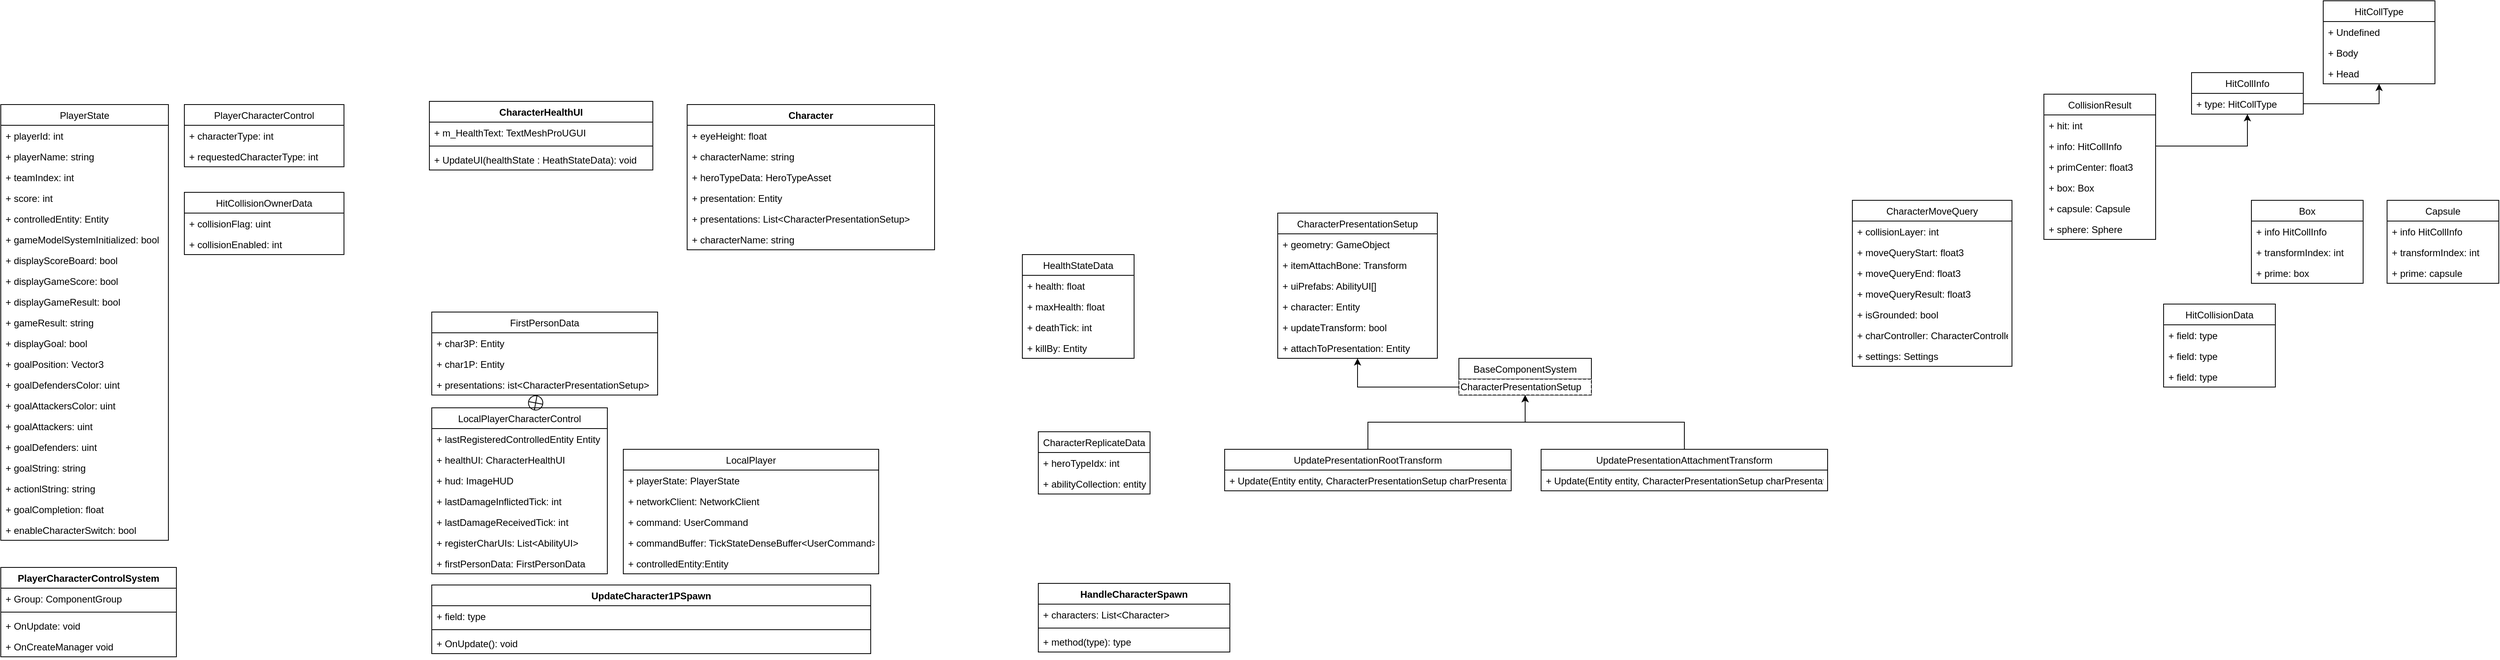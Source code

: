 <mxfile version="14.9.0" type="github">
  <diagram id="ZgwZ0shpW7y96EK6JcSE" name="Page-1">
    <mxGraphModel dx="1298" dy="1957" grid="1" gridSize="10" guides="1" tooltips="1" connect="1" arrows="1" fold="1" page="1" pageScale="1" pageWidth="827" pageHeight="1169" math="0" shadow="0">
      <root>
        <mxCell id="0" />
        <mxCell id="1" parent="0" />
        <mxCell id="YwsoUjTJJ9EDIz098vbR-1" value="PlayerCharacterControlSystem&#xa;" style="swimlane;fontStyle=1;align=center;verticalAlign=top;childLayout=stackLayout;horizontal=1;startSize=26;horizontalStack=0;resizeParent=1;resizeParentMax=0;resizeLast=0;collapsible=1;marginBottom=0;" parent="1" vertex="1">
          <mxGeometry x="10" y="520" width="220" height="112" as="geometry" />
        </mxCell>
        <mxCell id="YwsoUjTJJ9EDIz098vbR-2" value="+ Group: ComponentGroup" style="text;strokeColor=none;fillColor=none;align=left;verticalAlign=top;spacingLeft=4;spacingRight=4;overflow=hidden;rotatable=0;points=[[0,0.5],[1,0.5]];portConstraint=eastwest;" parent="YwsoUjTJJ9EDIz098vbR-1" vertex="1">
          <mxGeometry y="26" width="220" height="26" as="geometry" />
        </mxCell>
        <mxCell id="YwsoUjTJJ9EDIz098vbR-3" value="" style="line;strokeWidth=1;fillColor=none;align=left;verticalAlign=middle;spacingTop=-1;spacingLeft=3;spacingRight=3;rotatable=0;labelPosition=right;points=[];portConstraint=eastwest;" parent="YwsoUjTJJ9EDIz098vbR-1" vertex="1">
          <mxGeometry y="52" width="220" height="8" as="geometry" />
        </mxCell>
        <mxCell id="YwsoUjTJJ9EDIz098vbR-4" value="+ OnUpdate: void" style="text;strokeColor=none;fillColor=none;align=left;verticalAlign=top;spacingLeft=4;spacingRight=4;overflow=hidden;rotatable=0;points=[[0,0.5],[1,0.5]];portConstraint=eastwest;" parent="YwsoUjTJJ9EDIz098vbR-1" vertex="1">
          <mxGeometry y="60" width="220" height="26" as="geometry" />
        </mxCell>
        <mxCell id="xQAPyX6cDgKDkf4q8Rif-4" value="+ OnCreateManager void" style="text;strokeColor=none;fillColor=none;align=left;verticalAlign=top;spacingLeft=4;spacingRight=4;overflow=hidden;rotatable=0;points=[[0,0.5],[1,0.5]];portConstraint=eastwest;" parent="YwsoUjTJJ9EDIz098vbR-1" vertex="1">
          <mxGeometry y="86" width="220" height="26" as="geometry" />
        </mxCell>
        <mxCell id="YwsoUjTJJ9EDIz098vbR-5" value="PlayerCharacterControl" style="swimlane;fontStyle=0;childLayout=stackLayout;horizontal=1;startSize=26;fillColor=none;horizontalStack=0;resizeParent=1;resizeParentMax=0;resizeLast=0;collapsible=1;marginBottom=0;" parent="1" vertex="1">
          <mxGeometry x="240" y="-60" width="200" height="78" as="geometry" />
        </mxCell>
        <mxCell id="YwsoUjTJJ9EDIz098vbR-6" value="+ characterType: int" style="text;strokeColor=none;fillColor=none;align=left;verticalAlign=top;spacingLeft=4;spacingRight=4;overflow=hidden;rotatable=0;points=[[0,0.5],[1,0.5]];portConstraint=eastwest;" parent="YwsoUjTJJ9EDIz098vbR-5" vertex="1">
          <mxGeometry y="26" width="200" height="26" as="geometry" />
        </mxCell>
        <mxCell id="YwsoUjTJJ9EDIz098vbR-7" value="+ requestedCharacterType: int" style="text;strokeColor=none;fillColor=none;align=left;verticalAlign=top;spacingLeft=4;spacingRight=4;overflow=hidden;rotatable=0;points=[[0,0.5],[1,0.5]];portConstraint=eastwest;" parent="YwsoUjTJJ9EDIz098vbR-5" vertex="1">
          <mxGeometry y="52" width="200" height="26" as="geometry" />
        </mxCell>
        <mxCell id="YwsoUjTJJ9EDIz098vbR-9" value="PlayerState" style="swimlane;fontStyle=0;childLayout=stackLayout;horizontal=1;startSize=26;fillColor=none;horizontalStack=0;resizeParent=1;resizeParentMax=0;resizeLast=0;collapsible=1;marginBottom=0;" parent="1" vertex="1">
          <mxGeometry x="10" y="-60" width="210" height="546" as="geometry">
            <mxRectangle x="-10" y="190" width="90" height="26" as="alternateBounds" />
          </mxGeometry>
        </mxCell>
        <mxCell id="YwsoUjTJJ9EDIz098vbR-10" value="+ playerId: int" style="text;strokeColor=none;fillColor=none;align=left;verticalAlign=top;spacingLeft=4;spacingRight=4;overflow=hidden;rotatable=0;points=[[0,0.5],[1,0.5]];portConstraint=eastwest;" parent="YwsoUjTJJ9EDIz098vbR-9" vertex="1">
          <mxGeometry y="26" width="210" height="26" as="geometry" />
        </mxCell>
        <mxCell id="YwsoUjTJJ9EDIz098vbR-11" value="+ playerName: string" style="text;strokeColor=none;fillColor=none;align=left;verticalAlign=top;spacingLeft=4;spacingRight=4;overflow=hidden;rotatable=0;points=[[0,0.5],[1,0.5]];portConstraint=eastwest;" parent="YwsoUjTJJ9EDIz098vbR-9" vertex="1">
          <mxGeometry y="52" width="210" height="26" as="geometry" />
        </mxCell>
        <mxCell id="YwsoUjTJJ9EDIz098vbR-12" value="+ teamIndex: int" style="text;strokeColor=none;fillColor=none;align=left;verticalAlign=top;spacingLeft=4;spacingRight=4;overflow=hidden;rotatable=0;points=[[0,0.5],[1,0.5]];portConstraint=eastwest;" parent="YwsoUjTJJ9EDIz098vbR-9" vertex="1">
          <mxGeometry y="78" width="210" height="26" as="geometry" />
        </mxCell>
        <mxCell id="YwsoUjTJJ9EDIz098vbR-13" value="+ score: int" style="text;strokeColor=none;fillColor=none;align=left;verticalAlign=top;spacingLeft=4;spacingRight=4;overflow=hidden;rotatable=0;points=[[0,0.5],[1,0.5]];portConstraint=eastwest;" parent="YwsoUjTJJ9EDIz098vbR-9" vertex="1">
          <mxGeometry y="104" width="210" height="26" as="geometry" />
        </mxCell>
        <mxCell id="YwsoUjTJJ9EDIz098vbR-14" value="+ controlledEntity: Entity" style="text;strokeColor=none;fillColor=none;align=left;verticalAlign=top;spacingLeft=4;spacingRight=4;overflow=hidden;rotatable=0;points=[[0,0.5],[1,0.5]];portConstraint=eastwest;" parent="YwsoUjTJJ9EDIz098vbR-9" vertex="1">
          <mxGeometry y="130" width="210" height="26" as="geometry" />
        </mxCell>
        <mxCell id="YwsoUjTJJ9EDIz098vbR-15" value="+ gameModelSystemInitialized: bool" style="text;strokeColor=none;fillColor=none;align=left;verticalAlign=top;spacingLeft=4;spacingRight=4;overflow=hidden;rotatable=0;points=[[0,0.5],[1,0.5]];portConstraint=eastwest;" parent="YwsoUjTJJ9EDIz098vbR-9" vertex="1">
          <mxGeometry y="156" width="210" height="26" as="geometry" />
        </mxCell>
        <mxCell id="YwsoUjTJJ9EDIz098vbR-16" value="+ displayScoreBoard: bool" style="text;strokeColor=none;fillColor=none;align=left;verticalAlign=top;spacingLeft=4;spacingRight=4;overflow=hidden;rotatable=0;points=[[0,0.5],[1,0.5]];portConstraint=eastwest;" parent="YwsoUjTJJ9EDIz098vbR-9" vertex="1">
          <mxGeometry y="182" width="210" height="26" as="geometry" />
        </mxCell>
        <mxCell id="YwsoUjTJJ9EDIz098vbR-25" value="+ displayGameScore: bool" style="text;strokeColor=none;fillColor=none;align=left;verticalAlign=top;spacingLeft=4;spacingRight=4;overflow=hidden;rotatable=0;points=[[0,0.5],[1,0.5]];portConstraint=eastwest;" parent="YwsoUjTJJ9EDIz098vbR-9" vertex="1">
          <mxGeometry y="208" width="210" height="26" as="geometry" />
        </mxCell>
        <mxCell id="YwsoUjTJJ9EDIz098vbR-26" value="+ displayGameResult: bool" style="text;strokeColor=none;fillColor=none;align=left;verticalAlign=top;spacingLeft=4;spacingRight=4;overflow=hidden;rotatable=0;points=[[0,0.5],[1,0.5]];portConstraint=eastwest;" parent="YwsoUjTJJ9EDIz098vbR-9" vertex="1">
          <mxGeometry y="234" width="210" height="26" as="geometry" />
        </mxCell>
        <mxCell id="YwsoUjTJJ9EDIz098vbR-27" value="+ gameResult: string" style="text;strokeColor=none;fillColor=none;align=left;verticalAlign=top;spacingLeft=4;spacingRight=4;overflow=hidden;rotatable=0;points=[[0,0.5],[1,0.5]];portConstraint=eastwest;" parent="YwsoUjTJJ9EDIz098vbR-9" vertex="1">
          <mxGeometry y="260" width="210" height="26" as="geometry" />
        </mxCell>
        <mxCell id="YwsoUjTJJ9EDIz098vbR-28" value="+ displayGoal: bool" style="text;strokeColor=none;fillColor=none;align=left;verticalAlign=top;spacingLeft=4;spacingRight=4;overflow=hidden;rotatable=0;points=[[0,0.5],[1,0.5]];portConstraint=eastwest;" parent="YwsoUjTJJ9EDIz098vbR-9" vertex="1">
          <mxGeometry y="286" width="210" height="26" as="geometry" />
        </mxCell>
        <mxCell id="YwsoUjTJJ9EDIz098vbR-29" value="+ goalPosition: Vector3" style="text;strokeColor=none;fillColor=none;align=left;verticalAlign=top;spacingLeft=4;spacingRight=4;overflow=hidden;rotatable=0;points=[[0,0.5],[1,0.5]];portConstraint=eastwest;" parent="YwsoUjTJJ9EDIz098vbR-9" vertex="1">
          <mxGeometry y="312" width="210" height="26" as="geometry" />
        </mxCell>
        <mxCell id="YwsoUjTJJ9EDIz098vbR-30" value="+ goalDefendersColor: uint" style="text;strokeColor=none;fillColor=none;align=left;verticalAlign=top;spacingLeft=4;spacingRight=4;overflow=hidden;rotatable=0;points=[[0,0.5],[1,0.5]];portConstraint=eastwest;" parent="YwsoUjTJJ9EDIz098vbR-9" vertex="1">
          <mxGeometry y="338" width="210" height="26" as="geometry" />
        </mxCell>
        <mxCell id="YwsoUjTJJ9EDIz098vbR-31" value="+ goalAttackersColor: uint" style="text;strokeColor=none;fillColor=none;align=left;verticalAlign=top;spacingLeft=4;spacingRight=4;overflow=hidden;rotatable=0;points=[[0,0.5],[1,0.5]];portConstraint=eastwest;" parent="YwsoUjTJJ9EDIz098vbR-9" vertex="1">
          <mxGeometry y="364" width="210" height="26" as="geometry" />
        </mxCell>
        <mxCell id="YwsoUjTJJ9EDIz098vbR-32" value="+ goalAttackers: uint" style="text;strokeColor=none;fillColor=none;align=left;verticalAlign=top;spacingLeft=4;spacingRight=4;overflow=hidden;rotatable=0;points=[[0,0.5],[1,0.5]];portConstraint=eastwest;" parent="YwsoUjTJJ9EDIz098vbR-9" vertex="1">
          <mxGeometry y="390" width="210" height="26" as="geometry" />
        </mxCell>
        <mxCell id="YwsoUjTJJ9EDIz098vbR-33" value="+ goalDefenders: uint" style="text;strokeColor=none;fillColor=none;align=left;verticalAlign=top;spacingLeft=4;spacingRight=4;overflow=hidden;rotatable=0;points=[[0,0.5],[1,0.5]];portConstraint=eastwest;" parent="YwsoUjTJJ9EDIz098vbR-9" vertex="1">
          <mxGeometry y="416" width="210" height="26" as="geometry" />
        </mxCell>
        <mxCell id="YwsoUjTJJ9EDIz098vbR-34" value="+ goalString: string" style="text;strokeColor=none;fillColor=none;align=left;verticalAlign=top;spacingLeft=4;spacingRight=4;overflow=hidden;rotatable=0;points=[[0,0.5],[1,0.5]];portConstraint=eastwest;" parent="YwsoUjTJJ9EDIz098vbR-9" vertex="1">
          <mxGeometry y="442" width="210" height="26" as="geometry" />
        </mxCell>
        <mxCell id="YwsoUjTJJ9EDIz098vbR-35" value="+ actionlString: string" style="text;strokeColor=none;fillColor=none;align=left;verticalAlign=top;spacingLeft=4;spacingRight=4;overflow=hidden;rotatable=0;points=[[0,0.5],[1,0.5]];portConstraint=eastwest;" parent="YwsoUjTJJ9EDIz098vbR-9" vertex="1">
          <mxGeometry y="468" width="210" height="26" as="geometry" />
        </mxCell>
        <mxCell id="YwsoUjTJJ9EDIz098vbR-36" value="+ goalCompletion: float" style="text;strokeColor=none;fillColor=none;align=left;verticalAlign=top;spacingLeft=4;spacingRight=4;overflow=hidden;rotatable=0;points=[[0,0.5],[1,0.5]];portConstraint=eastwest;" parent="YwsoUjTJJ9EDIz098vbR-9" vertex="1">
          <mxGeometry y="494" width="210" height="26" as="geometry" />
        </mxCell>
        <mxCell id="YwsoUjTJJ9EDIz098vbR-37" value="+ enableCharacterSwitch: bool" style="text;strokeColor=none;fillColor=none;align=left;verticalAlign=top;spacingLeft=4;spacingRight=4;overflow=hidden;rotatable=0;points=[[0,0.5],[1,0.5]];portConstraint=eastwest;" parent="YwsoUjTJJ9EDIz098vbR-9" vertex="1">
          <mxGeometry y="520" width="210" height="26" as="geometry" />
        </mxCell>
        <mxCell id="xQAPyX6cDgKDkf4q8Rif-1" value="HitCollisionOwnerData" style="swimlane;fontStyle=0;childLayout=stackLayout;horizontal=1;startSize=26;fillColor=none;horizontalStack=0;resizeParent=1;resizeParentMax=0;resizeLast=0;collapsible=1;marginBottom=0;" parent="1" vertex="1">
          <mxGeometry x="240" y="50" width="200" height="78" as="geometry" />
        </mxCell>
        <mxCell id="xQAPyX6cDgKDkf4q8Rif-2" value="+ collisionFlag: uint" style="text;strokeColor=none;fillColor=none;align=left;verticalAlign=top;spacingLeft=4;spacingRight=4;overflow=hidden;rotatable=0;points=[[0,0.5],[1,0.5]];portConstraint=eastwest;" parent="xQAPyX6cDgKDkf4q8Rif-1" vertex="1">
          <mxGeometry y="26" width="200" height="26" as="geometry" />
        </mxCell>
        <mxCell id="xQAPyX6cDgKDkf4q8Rif-3" value="+ collisionEnabled: int" style="text;strokeColor=none;fillColor=none;align=left;verticalAlign=top;spacingLeft=4;spacingRight=4;overflow=hidden;rotatable=0;points=[[0,0.5],[1,0.5]];portConstraint=eastwest;" parent="xQAPyX6cDgKDkf4q8Rif-1" vertex="1">
          <mxGeometry y="52" width="200" height="26" as="geometry" />
        </mxCell>
        <mxCell id="EnSLmsnrf0qdKdnjyVf9-1" value="UpdateCharacter1PSpawn" style="swimlane;fontStyle=1;align=center;verticalAlign=top;childLayout=stackLayout;horizontal=1;startSize=26;horizontalStack=0;resizeParent=1;resizeParentMax=0;resizeLast=0;collapsible=1;marginBottom=0;" parent="1" vertex="1">
          <mxGeometry x="550" y="542" width="550" height="86" as="geometry" />
        </mxCell>
        <mxCell id="EnSLmsnrf0qdKdnjyVf9-2" value="+ field: type" style="text;strokeColor=none;fillColor=none;align=left;verticalAlign=top;spacingLeft=4;spacingRight=4;overflow=hidden;rotatable=0;points=[[0,0.5],[1,0.5]];portConstraint=eastwest;" parent="EnSLmsnrf0qdKdnjyVf9-1" vertex="1">
          <mxGeometry y="26" width="550" height="26" as="geometry" />
        </mxCell>
        <mxCell id="EnSLmsnrf0qdKdnjyVf9-3" value="" style="line;strokeWidth=1;fillColor=none;align=left;verticalAlign=middle;spacingTop=-1;spacingLeft=3;spacingRight=3;rotatable=0;labelPosition=right;points=[];portConstraint=eastwest;" parent="EnSLmsnrf0qdKdnjyVf9-1" vertex="1">
          <mxGeometry y="52" width="550" height="8" as="geometry" />
        </mxCell>
        <mxCell id="EnSLmsnrf0qdKdnjyVf9-4" value="+ OnUpdate(): void" style="text;strokeColor=none;fillColor=none;align=left;verticalAlign=top;spacingLeft=4;spacingRight=4;overflow=hidden;rotatable=0;points=[[0,0.5],[1,0.5]];portConstraint=eastwest;" parent="EnSLmsnrf0qdKdnjyVf9-1" vertex="1">
          <mxGeometry y="60" width="550" height="26" as="geometry" />
        </mxCell>
        <mxCell id="EnSLmsnrf0qdKdnjyVf9-5" value="LocalPlayerCharacterControl" style="swimlane;fontStyle=0;childLayout=stackLayout;horizontal=1;startSize=26;fillColor=none;horizontalStack=0;resizeParent=1;resizeParentMax=0;resizeLast=0;collapsible=1;marginBottom=0;" parent="1" vertex="1">
          <mxGeometry x="550" y="320" width="220" height="208" as="geometry" />
        </mxCell>
        <mxCell id="EnSLmsnrf0qdKdnjyVf9-6" value="+ lastRegisteredControlledEntity Entity" style="text;strokeColor=none;fillColor=none;align=left;verticalAlign=top;spacingLeft=4;spacingRight=4;overflow=hidden;rotatable=0;points=[[0,0.5],[1,0.5]];portConstraint=eastwest;" parent="EnSLmsnrf0qdKdnjyVf9-5" vertex="1">
          <mxGeometry y="26" width="220" height="26" as="geometry" />
        </mxCell>
        <mxCell id="EnSLmsnrf0qdKdnjyVf9-7" value="+ healthUI: CharacterHealthUI" style="text;strokeColor=none;fillColor=none;align=left;verticalAlign=top;spacingLeft=4;spacingRight=4;overflow=hidden;rotatable=0;points=[[0,0.5],[1,0.5]];portConstraint=eastwest;" parent="EnSLmsnrf0qdKdnjyVf9-5" vertex="1">
          <mxGeometry y="52" width="220" height="26" as="geometry" />
        </mxCell>
        <mxCell id="EnSLmsnrf0qdKdnjyVf9-8" value="+ hud: ImageHUD" style="text;strokeColor=none;fillColor=none;align=left;verticalAlign=top;spacingLeft=4;spacingRight=4;overflow=hidden;rotatable=0;points=[[0,0.5],[1,0.5]];portConstraint=eastwest;" parent="EnSLmsnrf0qdKdnjyVf9-5" vertex="1">
          <mxGeometry y="78" width="220" height="26" as="geometry" />
        </mxCell>
        <mxCell id="EnSLmsnrf0qdKdnjyVf9-9" value="+ lastDamageInflictedTick: int" style="text;strokeColor=none;fillColor=none;align=left;verticalAlign=top;spacingLeft=4;spacingRight=4;overflow=hidden;rotatable=0;points=[[0,0.5],[1,0.5]];portConstraint=eastwest;" parent="EnSLmsnrf0qdKdnjyVf9-5" vertex="1">
          <mxGeometry y="104" width="220" height="26" as="geometry" />
        </mxCell>
        <mxCell id="udVq7MIfCVP84r-vdqy7-1" value="+ lastDamageReceivedTick: int" style="text;strokeColor=none;fillColor=none;align=left;verticalAlign=top;spacingLeft=4;spacingRight=4;overflow=hidden;rotatable=0;points=[[0,0.5],[1,0.5]];portConstraint=eastwest;" parent="EnSLmsnrf0qdKdnjyVf9-5" vertex="1">
          <mxGeometry y="130" width="220" height="26" as="geometry" />
        </mxCell>
        <mxCell id="udVq7MIfCVP84r-vdqy7-2" value="+ registerCharUIs: List&lt;AbilityUI&gt;" style="text;strokeColor=none;fillColor=none;align=left;verticalAlign=top;spacingLeft=4;spacingRight=4;overflow=hidden;rotatable=0;points=[[0,0.5],[1,0.5]];portConstraint=eastwest;" parent="EnSLmsnrf0qdKdnjyVf9-5" vertex="1">
          <mxGeometry y="156" width="220" height="26" as="geometry" />
        </mxCell>
        <mxCell id="udVq7MIfCVP84r-vdqy7-8" value="+ firstPersonData: FirstPersonData" style="text;strokeColor=none;fillColor=none;align=left;verticalAlign=top;spacingLeft=4;spacingRight=4;overflow=hidden;rotatable=0;points=[[0,0.5],[1,0.5]];portConstraint=eastwest;" parent="EnSLmsnrf0qdKdnjyVf9-5" vertex="1">
          <mxGeometry y="182" width="220" height="26" as="geometry" />
        </mxCell>
        <mxCell id="udVq7MIfCVP84r-vdqy7-3" value="FirstPersonData" style="swimlane;fontStyle=0;childLayout=stackLayout;horizontal=1;startSize=26;fillColor=none;horizontalStack=0;resizeParent=1;resizeParentMax=0;resizeLast=0;collapsible=1;marginBottom=0;" parent="1" vertex="1">
          <mxGeometry x="550" y="200" width="283" height="104" as="geometry" />
        </mxCell>
        <mxCell id="udVq7MIfCVP84r-vdqy7-4" value="+ char3P: Entity" style="text;strokeColor=none;fillColor=none;align=left;verticalAlign=top;spacingLeft=4;spacingRight=4;overflow=hidden;rotatable=0;points=[[0,0.5],[1,0.5]];portConstraint=eastwest;" parent="udVq7MIfCVP84r-vdqy7-3" vertex="1">
          <mxGeometry y="26" width="283" height="26" as="geometry" />
        </mxCell>
        <mxCell id="udVq7MIfCVP84r-vdqy7-5" value="+ char1P: Entity" style="text;strokeColor=none;fillColor=none;align=left;verticalAlign=top;spacingLeft=4;spacingRight=4;overflow=hidden;rotatable=0;points=[[0,0.5],[1,0.5]];portConstraint=eastwest;" parent="udVq7MIfCVP84r-vdqy7-3" vertex="1">
          <mxGeometry y="52" width="283" height="26" as="geometry" />
        </mxCell>
        <mxCell id="udVq7MIfCVP84r-vdqy7-6" value="+ presentations: ist&lt;CharacterPresentationSetup&gt;" style="text;strokeColor=none;fillColor=none;align=left;verticalAlign=top;spacingLeft=4;spacingRight=4;overflow=hidden;rotatable=0;points=[[0,0.5],[1,0.5]];portConstraint=eastwest;" parent="udVq7MIfCVP84r-vdqy7-3" vertex="1">
          <mxGeometry y="78" width="283" height="26" as="geometry" />
        </mxCell>
        <mxCell id="udVq7MIfCVP84r-vdqy7-7" value="" style="endArrow=circlePlus;startArrow=none;endFill=0;startFill=0;endSize=8;html=1;labelBackgroundColor=none;" parent="1" source="EnSLmsnrf0qdKdnjyVf9-5" target="udVq7MIfCVP84r-vdqy7-3" edge="1">
          <mxGeometry width="160" relative="1" as="geometry">
            <mxPoint x="330" y="400" as="sourcePoint" />
            <mxPoint x="490" y="400" as="targetPoint" />
          </mxGeometry>
        </mxCell>
        <mxCell id="udVq7MIfCVP84r-vdqy7-9" value="CharacterHealthUI" style="swimlane;fontStyle=1;align=center;verticalAlign=top;childLayout=stackLayout;horizontal=1;startSize=26;horizontalStack=0;resizeParent=1;resizeParentMax=0;resizeLast=0;collapsible=1;marginBottom=0;" parent="1" vertex="1">
          <mxGeometry x="547" y="-64" width="280" height="86" as="geometry" />
        </mxCell>
        <mxCell id="udVq7MIfCVP84r-vdqy7-10" value="+ m_HealthText: TextMeshProUGUI" style="text;strokeColor=none;fillColor=none;align=left;verticalAlign=top;spacingLeft=4;spacingRight=4;overflow=hidden;rotatable=0;points=[[0,0.5],[1,0.5]];portConstraint=eastwest;" parent="udVq7MIfCVP84r-vdqy7-9" vertex="1">
          <mxGeometry y="26" width="280" height="26" as="geometry" />
        </mxCell>
        <mxCell id="udVq7MIfCVP84r-vdqy7-11" value="" style="line;strokeWidth=1;fillColor=none;align=left;verticalAlign=middle;spacingTop=-1;spacingLeft=3;spacingRight=3;rotatable=0;labelPosition=right;points=[];portConstraint=eastwest;" parent="udVq7MIfCVP84r-vdqy7-9" vertex="1">
          <mxGeometry y="52" width="280" height="8" as="geometry" />
        </mxCell>
        <mxCell id="udVq7MIfCVP84r-vdqy7-12" value="+ UpdateUI(healthState : HeathStateData): void" style="text;strokeColor=none;fillColor=none;align=left;verticalAlign=top;spacingLeft=4;spacingRight=4;overflow=hidden;rotatable=0;points=[[0,0.5],[1,0.5]];portConstraint=eastwest;" parent="udVq7MIfCVP84r-vdqy7-9" vertex="1">
          <mxGeometry y="60" width="280" height="26" as="geometry" />
        </mxCell>
        <mxCell id="udVq7MIfCVP84r-vdqy7-13" value="LocalPlayer" style="swimlane;fontStyle=0;childLayout=stackLayout;horizontal=1;startSize=26;fillColor=none;horizontalStack=0;resizeParent=1;resizeParentMax=0;resizeLast=0;collapsible=1;marginBottom=0;" parent="1" vertex="1">
          <mxGeometry x="790" y="372" width="320" height="156" as="geometry" />
        </mxCell>
        <mxCell id="udVq7MIfCVP84r-vdqy7-14" value="+ playerState: PlayerState" style="text;strokeColor=none;fillColor=none;align=left;verticalAlign=top;spacingLeft=4;spacingRight=4;overflow=hidden;rotatable=0;points=[[0,0.5],[1,0.5]];portConstraint=eastwest;" parent="udVq7MIfCVP84r-vdqy7-13" vertex="1">
          <mxGeometry y="26" width="320" height="26" as="geometry" />
        </mxCell>
        <mxCell id="udVq7MIfCVP84r-vdqy7-15" value="+ networkClient: NetworkClient" style="text;strokeColor=none;fillColor=none;align=left;verticalAlign=top;spacingLeft=4;spacingRight=4;overflow=hidden;rotatable=0;points=[[0,0.5],[1,0.5]];portConstraint=eastwest;" parent="udVq7MIfCVP84r-vdqy7-13" vertex="1">
          <mxGeometry y="52" width="320" height="26" as="geometry" />
        </mxCell>
        <mxCell id="udVq7MIfCVP84r-vdqy7-16" value="+ command: UserCommand" style="text;strokeColor=none;fillColor=none;align=left;verticalAlign=top;spacingLeft=4;spacingRight=4;overflow=hidden;rotatable=0;points=[[0,0.5],[1,0.5]];portConstraint=eastwest;" parent="udVq7MIfCVP84r-vdqy7-13" vertex="1">
          <mxGeometry y="78" width="320" height="26" as="geometry" />
        </mxCell>
        <mxCell id="udVq7MIfCVP84r-vdqy7-17" value="+ commandBuffer: TickStateDenseBuffer&lt;UserCommand&gt;" style="text;strokeColor=none;fillColor=none;align=left;verticalAlign=top;spacingLeft=4;spacingRight=4;overflow=hidden;rotatable=0;points=[[0,0.5],[1,0.5]];portConstraint=eastwest;" parent="udVq7MIfCVP84r-vdqy7-13" vertex="1">
          <mxGeometry y="104" width="320" height="26" as="geometry" />
        </mxCell>
        <mxCell id="udVq7MIfCVP84r-vdqy7-18" value="+ controlledEntity:Entity" style="text;strokeColor=none;fillColor=none;align=left;verticalAlign=top;spacingLeft=4;spacingRight=4;overflow=hidden;rotatable=0;points=[[0,0.5],[1,0.5]];portConstraint=eastwest;" parent="udVq7MIfCVP84r-vdqy7-13" vertex="1">
          <mxGeometry y="130" width="320" height="26" as="geometry" />
        </mxCell>
        <mxCell id="udVq7MIfCVP84r-vdqy7-19" value="Character" style="swimlane;fontStyle=1;align=center;verticalAlign=top;childLayout=stackLayout;horizontal=1;startSize=26;horizontalStack=0;resizeParent=1;resizeParentMax=0;resizeLast=0;collapsible=1;marginBottom=0;" parent="1" vertex="1">
          <mxGeometry x="870" y="-60" width="310" height="182" as="geometry" />
        </mxCell>
        <mxCell id="udVq7MIfCVP84r-vdqy7-20" value="+ eyeHeight: float" style="text;strokeColor=none;fillColor=none;align=left;verticalAlign=top;spacingLeft=4;spacingRight=4;overflow=hidden;rotatable=0;points=[[0,0.5],[1,0.5]];portConstraint=eastwest;" parent="udVq7MIfCVP84r-vdqy7-19" vertex="1">
          <mxGeometry y="26" width="310" height="26" as="geometry" />
        </mxCell>
        <mxCell id="udVq7MIfCVP84r-vdqy7-27" value="+ characterName: string" style="text;strokeColor=none;fillColor=none;align=left;verticalAlign=top;spacingLeft=4;spacingRight=4;overflow=hidden;rotatable=0;points=[[0,0.5],[1,0.5]];portConstraint=eastwest;" parent="udVq7MIfCVP84r-vdqy7-19" vertex="1">
          <mxGeometry y="52" width="310" height="26" as="geometry" />
        </mxCell>
        <mxCell id="udVq7MIfCVP84r-vdqy7-22" value="+ heroTypeData: HeroTypeAsset" style="text;strokeColor=none;fillColor=none;align=left;verticalAlign=top;spacingLeft=4;spacingRight=4;overflow=hidden;rotatable=0;points=[[0,0.5],[1,0.5]];portConstraint=eastwest;" parent="udVq7MIfCVP84r-vdqy7-19" vertex="1">
          <mxGeometry y="78" width="310" height="26" as="geometry" />
        </mxCell>
        <mxCell id="udVq7MIfCVP84r-vdqy7-28" value="+ presentation: Entity" style="text;strokeColor=none;fillColor=none;align=left;verticalAlign=top;spacingLeft=4;spacingRight=4;overflow=hidden;rotatable=0;points=[[0,0.5],[1,0.5]];portConstraint=eastwest;" parent="udVq7MIfCVP84r-vdqy7-19" vertex="1">
          <mxGeometry y="104" width="310" height="26" as="geometry" />
        </mxCell>
        <mxCell id="udVq7MIfCVP84r-vdqy7-29" value="+ presentations: List&lt;CharacterPresentationSetup&gt;" style="text;strokeColor=none;fillColor=none;align=left;verticalAlign=top;spacingLeft=4;spacingRight=4;overflow=hidden;rotatable=0;points=[[0,0.5],[1,0.5]];portConstraint=eastwest;" parent="udVq7MIfCVP84r-vdqy7-19" vertex="1">
          <mxGeometry y="130" width="310" height="26" as="geometry" />
        </mxCell>
        <mxCell id="udVq7MIfCVP84r-vdqy7-30" value="+ characterName: string" style="text;strokeColor=none;fillColor=none;align=left;verticalAlign=top;spacingLeft=4;spacingRight=4;overflow=hidden;rotatable=0;points=[[0,0.5],[1,0.5]];portConstraint=eastwest;" parent="udVq7MIfCVP84r-vdqy7-19" vertex="1">
          <mxGeometry y="156" width="310" height="26" as="geometry" />
        </mxCell>
        <mxCell id="udVq7MIfCVP84r-vdqy7-31" value="HandleCharacterSpawn" style="swimlane;fontStyle=1;align=center;verticalAlign=top;childLayout=stackLayout;horizontal=1;startSize=26;horizontalStack=0;resizeParent=1;resizeParentMax=0;resizeLast=0;collapsible=1;marginBottom=0;" parent="1" vertex="1">
          <mxGeometry x="1310" y="540" width="240" height="86" as="geometry" />
        </mxCell>
        <mxCell id="udVq7MIfCVP84r-vdqy7-32" value="+ characters: List&lt;Character&gt;" style="text;strokeColor=none;fillColor=none;align=left;verticalAlign=top;spacingLeft=4;spacingRight=4;overflow=hidden;rotatable=0;points=[[0,0.5],[1,0.5]];portConstraint=eastwest;" parent="udVq7MIfCVP84r-vdqy7-31" vertex="1">
          <mxGeometry y="26" width="240" height="26" as="geometry" />
        </mxCell>
        <mxCell id="udVq7MIfCVP84r-vdqy7-33" value="" style="line;strokeWidth=1;fillColor=none;align=left;verticalAlign=middle;spacingTop=-1;spacingLeft=3;spacingRight=3;rotatable=0;labelPosition=right;points=[];portConstraint=eastwest;" parent="udVq7MIfCVP84r-vdqy7-31" vertex="1">
          <mxGeometry y="52" width="240" height="8" as="geometry" />
        </mxCell>
        <mxCell id="udVq7MIfCVP84r-vdqy7-34" value="+ method(type): type" style="text;strokeColor=none;fillColor=none;align=left;verticalAlign=top;spacingLeft=4;spacingRight=4;overflow=hidden;rotatable=0;points=[[0,0.5],[1,0.5]];portConstraint=eastwest;" parent="udVq7MIfCVP84r-vdqy7-31" vertex="1">
          <mxGeometry y="60" width="240" height="26" as="geometry" />
        </mxCell>
        <mxCell id="udVq7MIfCVP84r-vdqy7-35" value="CharacterReplicateData" style="swimlane;fontStyle=0;childLayout=stackLayout;horizontal=1;startSize=26;fillColor=none;horizontalStack=0;resizeParent=1;resizeParentMax=0;resizeLast=0;collapsible=1;marginBottom=0;" parent="1" vertex="1">
          <mxGeometry x="1310" y="350" width="140" height="78" as="geometry" />
        </mxCell>
        <mxCell id="udVq7MIfCVP84r-vdqy7-36" value="+ heroTypeIdx: int" style="text;strokeColor=none;fillColor=none;align=left;verticalAlign=top;spacingLeft=4;spacingRight=4;overflow=hidden;rotatable=0;points=[[0,0.5],[1,0.5]];portConstraint=eastwest;" parent="udVq7MIfCVP84r-vdqy7-35" vertex="1">
          <mxGeometry y="26" width="140" height="26" as="geometry" />
        </mxCell>
        <mxCell id="udVq7MIfCVP84r-vdqy7-37" value="+ abilityCollection: entity" style="text;strokeColor=none;fillColor=none;align=left;verticalAlign=top;spacingLeft=4;spacingRight=4;overflow=hidden;rotatable=0;points=[[0,0.5],[1,0.5]];portConstraint=eastwest;" parent="udVq7MIfCVP84r-vdqy7-35" vertex="1">
          <mxGeometry y="52" width="140" height="26" as="geometry" />
        </mxCell>
        <mxCell id="udVq7MIfCVP84r-vdqy7-39" value="CharacterPresentationSetup" style="swimlane;fontStyle=0;childLayout=stackLayout;horizontal=1;startSize=26;fillColor=none;horizontalStack=0;resizeParent=1;resizeParentMax=0;resizeLast=0;collapsible=1;marginBottom=0;" parent="1" vertex="1">
          <mxGeometry x="1610" y="76" width="200" height="182" as="geometry" />
        </mxCell>
        <mxCell id="udVq7MIfCVP84r-vdqy7-40" value="+ geometry: GameObject" style="text;strokeColor=none;fillColor=none;align=left;verticalAlign=top;spacingLeft=4;spacingRight=4;overflow=hidden;rotatable=0;points=[[0,0.5],[1,0.5]];portConstraint=eastwest;" parent="udVq7MIfCVP84r-vdqy7-39" vertex="1">
          <mxGeometry y="26" width="200" height="26" as="geometry" />
        </mxCell>
        <mxCell id="udVq7MIfCVP84r-vdqy7-41" value="+ itemAttachBone: Transform" style="text;strokeColor=none;fillColor=none;align=left;verticalAlign=top;spacingLeft=4;spacingRight=4;overflow=hidden;rotatable=0;points=[[0,0.5],[1,0.5]];portConstraint=eastwest;" parent="udVq7MIfCVP84r-vdqy7-39" vertex="1">
          <mxGeometry y="52" width="200" height="26" as="geometry" />
        </mxCell>
        <mxCell id="udVq7MIfCVP84r-vdqy7-42" value="+ uiPrefabs: AbilityUI[]" style="text;strokeColor=none;fillColor=none;align=left;verticalAlign=top;spacingLeft=4;spacingRight=4;overflow=hidden;rotatable=0;points=[[0,0.5],[1,0.5]];portConstraint=eastwest;" parent="udVq7MIfCVP84r-vdqy7-39" vertex="1">
          <mxGeometry y="78" width="200" height="26" as="geometry" />
        </mxCell>
        <mxCell id="udVq7MIfCVP84r-vdqy7-43" value="+ character: Entity" style="text;strokeColor=none;fillColor=none;align=left;verticalAlign=top;spacingLeft=4;spacingRight=4;overflow=hidden;rotatable=0;points=[[0,0.5],[1,0.5]];portConstraint=eastwest;" parent="udVq7MIfCVP84r-vdqy7-39" vertex="1">
          <mxGeometry y="104" width="200" height="26" as="geometry" />
        </mxCell>
        <mxCell id="udVq7MIfCVP84r-vdqy7-44" value="+ updateTransform: bool" style="text;strokeColor=none;fillColor=none;align=left;verticalAlign=top;spacingLeft=4;spacingRight=4;overflow=hidden;rotatable=0;points=[[0,0.5],[1,0.5]];portConstraint=eastwest;" parent="udVq7MIfCVP84r-vdqy7-39" vertex="1">
          <mxGeometry y="130" width="200" height="26" as="geometry" />
        </mxCell>
        <mxCell id="udVq7MIfCVP84r-vdqy7-45" value="+ attachToPresentation: Entity" style="text;strokeColor=none;fillColor=none;align=left;verticalAlign=top;spacingLeft=4;spacingRight=4;overflow=hidden;rotatable=0;points=[[0,0.5],[1,0.5]];portConstraint=eastwest;" parent="udVq7MIfCVP84r-vdqy7-39" vertex="1">
          <mxGeometry y="156" width="200" height="26" as="geometry" />
        </mxCell>
        <mxCell id="udVq7MIfCVP84r-vdqy7-46" value="BaseComponentSystem" style="swimlane;fontStyle=0;childLayout=stackLayout;horizontal=1;startSize=26;fillColor=none;horizontalStack=0;resizeParent=1;resizeParentMax=0;resizeLast=0;collapsible=1;marginBottom=0;" parent="1" vertex="1">
          <mxGeometry x="1837" y="258" width="166" height="46" as="geometry" />
        </mxCell>
        <mxCell id="udVq7MIfCVP84r-vdqy7-60" value="CharacterPresentationSetup" style="shape=partialRectangle;html=1;top=1;align=left;dashed=1;" parent="udVq7MIfCVP84r-vdqy7-46" vertex="1">
          <mxGeometry y="26" width="166" height="20" as="geometry" />
        </mxCell>
        <mxCell id="udVq7MIfCVP84r-vdqy7-61" style="edgeStyle=orthogonalEdgeStyle;rounded=0;orthogonalLoop=1;jettySize=auto;html=1;" parent="1" source="udVq7MIfCVP84r-vdqy7-60" target="udVq7MIfCVP84r-vdqy7-39" edge="1">
          <mxGeometry relative="1" as="geometry" />
        </mxCell>
        <mxCell id="udVq7MIfCVP84r-vdqy7-66" style="edgeStyle=orthogonalEdgeStyle;rounded=0;orthogonalLoop=1;jettySize=auto;html=1;" parent="1" source="udVq7MIfCVP84r-vdqy7-62" target="udVq7MIfCVP84r-vdqy7-46" edge="1">
          <mxGeometry relative="1" as="geometry" />
        </mxCell>
        <mxCell id="udVq7MIfCVP84r-vdqy7-62" value="UpdatePresentationRootTransform" style="swimlane;fontStyle=0;childLayout=stackLayout;horizontal=1;startSize=26;fillColor=none;horizontalStack=0;resizeParent=1;resizeParentMax=0;resizeLast=0;collapsible=1;marginBottom=0;" parent="1" vertex="1">
          <mxGeometry x="1543.5" y="372" width="359" height="52" as="geometry" />
        </mxCell>
        <mxCell id="udVq7MIfCVP84r-vdqy7-65" value="+ Update(Entity entity, CharacterPresentationSetup charPresentation): void" style="text;strokeColor=none;fillColor=none;align=left;verticalAlign=top;spacingLeft=4;spacingRight=4;overflow=hidden;rotatable=0;points=[[0,0.5],[1,0.5]];portConstraint=eastwest;" parent="udVq7MIfCVP84r-vdqy7-62" vertex="1">
          <mxGeometry y="26" width="359" height="26" as="geometry" />
        </mxCell>
        <mxCell id="udVq7MIfCVP84r-vdqy7-69" style="edgeStyle=orthogonalEdgeStyle;rounded=0;orthogonalLoop=1;jettySize=auto;html=1;" parent="1" source="udVq7MIfCVP84r-vdqy7-67" target="udVq7MIfCVP84r-vdqy7-46" edge="1">
          <mxGeometry relative="1" as="geometry" />
        </mxCell>
        <mxCell id="udVq7MIfCVP84r-vdqy7-67" value="UpdatePresentationAttachmentTransform" style="swimlane;fontStyle=0;childLayout=stackLayout;horizontal=1;startSize=26;fillColor=none;horizontalStack=0;resizeParent=1;resizeParentMax=0;resizeLast=0;collapsible=1;marginBottom=0;" parent="1" vertex="1">
          <mxGeometry x="1940" y="372" width="359" height="52" as="geometry" />
        </mxCell>
        <mxCell id="udVq7MIfCVP84r-vdqy7-68" value="+ Update(Entity entity, CharacterPresentationSetup charPresentation): void" style="text;strokeColor=none;fillColor=none;align=left;verticalAlign=top;spacingLeft=4;spacingRight=4;overflow=hidden;rotatable=0;points=[[0,0.5],[1,0.5]];portConstraint=eastwest;" parent="udVq7MIfCVP84r-vdqy7-67" vertex="1">
          <mxGeometry y="26" width="359" height="26" as="geometry" />
        </mxCell>
        <mxCell id="udVq7MIfCVP84r-vdqy7-70" value="HealthStateData" style="swimlane;fontStyle=0;childLayout=stackLayout;horizontal=1;startSize=26;fillColor=none;horizontalStack=0;resizeParent=1;resizeParentMax=0;resizeLast=0;collapsible=1;marginBottom=0;" parent="1" vertex="1">
          <mxGeometry x="1290" y="128" width="140" height="130" as="geometry" />
        </mxCell>
        <mxCell id="udVq7MIfCVP84r-vdqy7-71" value="+ health: float" style="text;strokeColor=none;fillColor=none;align=left;verticalAlign=top;spacingLeft=4;spacingRight=4;overflow=hidden;rotatable=0;points=[[0,0.5],[1,0.5]];portConstraint=eastwest;" parent="udVq7MIfCVP84r-vdqy7-70" vertex="1">
          <mxGeometry y="26" width="140" height="26" as="geometry" />
        </mxCell>
        <mxCell id="udVq7MIfCVP84r-vdqy7-72" value="+ maxHealth: float" style="text;strokeColor=none;fillColor=none;align=left;verticalAlign=top;spacingLeft=4;spacingRight=4;overflow=hidden;rotatable=0;points=[[0,0.5],[1,0.5]];portConstraint=eastwest;" parent="udVq7MIfCVP84r-vdqy7-70" vertex="1">
          <mxGeometry y="52" width="140" height="26" as="geometry" />
        </mxCell>
        <mxCell id="udVq7MIfCVP84r-vdqy7-73" value="+ deathTick: int" style="text;strokeColor=none;fillColor=none;align=left;verticalAlign=top;spacingLeft=4;spacingRight=4;overflow=hidden;rotatable=0;points=[[0,0.5],[1,0.5]];portConstraint=eastwest;" parent="udVq7MIfCVP84r-vdqy7-70" vertex="1">
          <mxGeometry y="78" width="140" height="26" as="geometry" />
        </mxCell>
        <mxCell id="udVq7MIfCVP84r-vdqy7-74" value="+ killBy: Entity" style="text;strokeColor=none;fillColor=none;align=left;verticalAlign=top;spacingLeft=4;spacingRight=4;overflow=hidden;rotatable=0;points=[[0,0.5],[1,0.5]];portConstraint=eastwest;" parent="udVq7MIfCVP84r-vdqy7-70" vertex="1">
          <mxGeometry y="104" width="140" height="26" as="geometry" />
        </mxCell>
        <mxCell id="udVq7MIfCVP84r-vdqy7-75" value="CharacterMoveQuery" style="swimlane;fontStyle=0;childLayout=stackLayout;horizontal=1;startSize=26;fillColor=none;horizontalStack=0;resizeParent=1;resizeParentMax=0;resizeLast=0;collapsible=1;marginBottom=0;" parent="1" vertex="1">
          <mxGeometry x="2330" y="60" width="200" height="208" as="geometry" />
        </mxCell>
        <mxCell id="udVq7MIfCVP84r-vdqy7-76" value="+ collisionLayer: int" style="text;strokeColor=none;fillColor=none;align=left;verticalAlign=top;spacingLeft=4;spacingRight=4;overflow=hidden;rotatable=0;points=[[0,0.5],[1,0.5]];portConstraint=eastwest;" parent="udVq7MIfCVP84r-vdqy7-75" vertex="1">
          <mxGeometry y="26" width="200" height="26" as="geometry" />
        </mxCell>
        <mxCell id="udVq7MIfCVP84r-vdqy7-77" value="+ moveQueryStart: float3" style="text;strokeColor=none;fillColor=none;align=left;verticalAlign=top;spacingLeft=4;spacingRight=4;overflow=hidden;rotatable=0;points=[[0,0.5],[1,0.5]];portConstraint=eastwest;" parent="udVq7MIfCVP84r-vdqy7-75" vertex="1">
          <mxGeometry y="52" width="200" height="26" as="geometry" />
        </mxCell>
        <mxCell id="udVq7MIfCVP84r-vdqy7-78" value="+ moveQueryEnd: float3" style="text;strokeColor=none;fillColor=none;align=left;verticalAlign=top;spacingLeft=4;spacingRight=4;overflow=hidden;rotatable=0;points=[[0,0.5],[1,0.5]];portConstraint=eastwest;" parent="udVq7MIfCVP84r-vdqy7-75" vertex="1">
          <mxGeometry y="78" width="200" height="26" as="geometry" />
        </mxCell>
        <mxCell id="udVq7MIfCVP84r-vdqy7-79" value="+ moveQueryResult: float3" style="text;strokeColor=none;fillColor=none;align=left;verticalAlign=top;spacingLeft=4;spacingRight=4;overflow=hidden;rotatable=0;points=[[0,0.5],[1,0.5]];portConstraint=eastwest;" parent="udVq7MIfCVP84r-vdqy7-75" vertex="1">
          <mxGeometry y="104" width="200" height="26" as="geometry" />
        </mxCell>
        <mxCell id="udVq7MIfCVP84r-vdqy7-80" value="+ isGrounded: bool" style="text;strokeColor=none;fillColor=none;align=left;verticalAlign=top;spacingLeft=4;spacingRight=4;overflow=hidden;rotatable=0;points=[[0,0.5],[1,0.5]];portConstraint=eastwest;" parent="udVq7MIfCVP84r-vdqy7-75" vertex="1">
          <mxGeometry y="130" width="200" height="26" as="geometry" />
        </mxCell>
        <mxCell id="udVq7MIfCVP84r-vdqy7-81" value="+ charController: CharacterController" style="text;strokeColor=none;fillColor=none;align=left;verticalAlign=top;spacingLeft=4;spacingRight=4;overflow=hidden;rotatable=0;points=[[0,0.5],[1,0.5]];portConstraint=eastwest;" parent="udVq7MIfCVP84r-vdqy7-75" vertex="1">
          <mxGeometry y="156" width="200" height="26" as="geometry" />
        </mxCell>
        <mxCell id="udVq7MIfCVP84r-vdqy7-82" value="+ settings: Settings" style="text;strokeColor=none;fillColor=none;align=left;verticalAlign=top;spacingLeft=4;spacingRight=4;overflow=hidden;rotatable=0;points=[[0,0.5],[1,0.5]];portConstraint=eastwest;" parent="udVq7MIfCVP84r-vdqy7-75" vertex="1">
          <mxGeometry y="182" width="200" height="26" as="geometry" />
        </mxCell>
        <mxCell id="udVq7MIfCVP84r-vdqy7-83" value="HitCollisionData" style="swimlane;fontStyle=0;childLayout=stackLayout;horizontal=1;startSize=26;fillColor=none;horizontalStack=0;resizeParent=1;resizeParentMax=0;resizeLast=0;collapsible=1;marginBottom=0;" parent="1" vertex="1">
          <mxGeometry x="2720" y="190" width="140" height="104" as="geometry" />
        </mxCell>
        <mxCell id="udVq7MIfCVP84r-vdqy7-84" value="+ field: type" style="text;strokeColor=none;fillColor=none;align=left;verticalAlign=top;spacingLeft=4;spacingRight=4;overflow=hidden;rotatable=0;points=[[0,0.5],[1,0.5]];portConstraint=eastwest;" parent="udVq7MIfCVP84r-vdqy7-83" vertex="1">
          <mxGeometry y="26" width="140" height="26" as="geometry" />
        </mxCell>
        <mxCell id="udVq7MIfCVP84r-vdqy7-85" value="+ field: type" style="text;strokeColor=none;fillColor=none;align=left;verticalAlign=top;spacingLeft=4;spacingRight=4;overflow=hidden;rotatable=0;points=[[0,0.5],[1,0.5]];portConstraint=eastwest;" parent="udVq7MIfCVP84r-vdqy7-83" vertex="1">
          <mxGeometry y="52" width="140" height="26" as="geometry" />
        </mxCell>
        <mxCell id="udVq7MIfCVP84r-vdqy7-86" value="+ field: type" style="text;strokeColor=none;fillColor=none;align=left;verticalAlign=top;spacingLeft=4;spacingRight=4;overflow=hidden;rotatable=0;points=[[0,0.5],[1,0.5]];portConstraint=eastwest;" parent="udVq7MIfCVP84r-vdqy7-83" vertex="1">
          <mxGeometry y="78" width="140" height="26" as="geometry" />
        </mxCell>
        <mxCell id="udVq7MIfCVP84r-vdqy7-87" value="HitCollType" style="swimlane;fontStyle=0;childLayout=stackLayout;horizontal=1;startSize=26;fillColor=none;horizontalStack=0;resizeParent=1;resizeParentMax=0;resizeLast=0;collapsible=1;marginBottom=0;" parent="1" vertex="1">
          <mxGeometry x="2920" y="-190" width="140" height="104" as="geometry" />
        </mxCell>
        <mxCell id="udVq7MIfCVP84r-vdqy7-88" value="+ Undefined" style="text;strokeColor=none;fillColor=none;align=left;verticalAlign=top;spacingLeft=4;spacingRight=4;overflow=hidden;rotatable=0;points=[[0,0.5],[1,0.5]];portConstraint=eastwest;" parent="udVq7MIfCVP84r-vdqy7-87" vertex="1">
          <mxGeometry y="26" width="140" height="26" as="geometry" />
        </mxCell>
        <mxCell id="udVq7MIfCVP84r-vdqy7-89" value="+ Body" style="text;strokeColor=none;fillColor=none;align=left;verticalAlign=top;spacingLeft=4;spacingRight=4;overflow=hidden;rotatable=0;points=[[0,0.5],[1,0.5]];portConstraint=eastwest;" parent="udVq7MIfCVP84r-vdqy7-87" vertex="1">
          <mxGeometry y="52" width="140" height="26" as="geometry" />
        </mxCell>
        <mxCell id="udVq7MIfCVP84r-vdqy7-90" value="+ Head" style="text;strokeColor=none;fillColor=none;align=left;verticalAlign=top;spacingLeft=4;spacingRight=4;overflow=hidden;rotatable=0;points=[[0,0.5],[1,0.5]];portConstraint=eastwest;" parent="udVq7MIfCVP84r-vdqy7-87" vertex="1">
          <mxGeometry y="78" width="140" height="26" as="geometry" />
        </mxCell>
        <mxCell id="udVq7MIfCVP84r-vdqy7-91" value="CollisionResult" style="swimlane;fontStyle=0;childLayout=stackLayout;horizontal=1;startSize=26;fillColor=none;horizontalStack=0;resizeParent=1;resizeParentMax=0;resizeLast=0;collapsible=1;marginBottom=0;" parent="1" vertex="1">
          <mxGeometry x="2570" y="-73" width="140" height="182" as="geometry" />
        </mxCell>
        <mxCell id="udVq7MIfCVP84r-vdqy7-92" value="+ hit: int" style="text;strokeColor=none;fillColor=none;align=left;verticalAlign=top;spacingLeft=4;spacingRight=4;overflow=hidden;rotatable=0;points=[[0,0.5],[1,0.5]];portConstraint=eastwest;" parent="udVq7MIfCVP84r-vdqy7-91" vertex="1">
          <mxGeometry y="26" width="140" height="26" as="geometry" />
        </mxCell>
        <mxCell id="udVq7MIfCVP84r-vdqy7-93" value="+ info: HitCollInfo" style="text;strokeColor=none;fillColor=none;align=left;verticalAlign=top;spacingLeft=4;spacingRight=4;overflow=hidden;rotatable=0;points=[[0,0.5],[1,0.5]];portConstraint=eastwest;" parent="udVq7MIfCVP84r-vdqy7-91" vertex="1">
          <mxGeometry y="52" width="140" height="26" as="geometry" />
        </mxCell>
        <mxCell id="udVq7MIfCVP84r-vdqy7-94" value="+ primCenter: float3" style="text;strokeColor=none;fillColor=none;align=left;verticalAlign=top;spacingLeft=4;spacingRight=4;overflow=hidden;rotatable=0;points=[[0,0.5],[1,0.5]];portConstraint=eastwest;" parent="udVq7MIfCVP84r-vdqy7-91" vertex="1">
          <mxGeometry y="78" width="140" height="26" as="geometry" />
        </mxCell>
        <mxCell id="udVq7MIfCVP84r-vdqy7-101" value="+ box: Box" style="text;strokeColor=none;fillColor=none;align=left;verticalAlign=top;spacingLeft=4;spacingRight=4;overflow=hidden;rotatable=0;points=[[0,0.5],[1,0.5]];portConstraint=eastwest;" parent="udVq7MIfCVP84r-vdqy7-91" vertex="1">
          <mxGeometry y="104" width="140" height="26" as="geometry" />
        </mxCell>
        <mxCell id="udVq7MIfCVP84r-vdqy7-102" value="+ capsule: Capsule" style="text;strokeColor=none;fillColor=none;align=left;verticalAlign=top;spacingLeft=4;spacingRight=4;overflow=hidden;rotatable=0;points=[[0,0.5],[1,0.5]];portConstraint=eastwest;" parent="udVq7MIfCVP84r-vdqy7-91" vertex="1">
          <mxGeometry y="130" width="140" height="26" as="geometry" />
        </mxCell>
        <mxCell id="udVq7MIfCVP84r-vdqy7-103" value="+ sphere: Sphere" style="text;strokeColor=none;fillColor=none;align=left;verticalAlign=top;spacingLeft=4;spacingRight=4;overflow=hidden;rotatable=0;points=[[0,0.5],[1,0.5]];portConstraint=eastwest;" parent="udVq7MIfCVP84r-vdqy7-91" vertex="1">
          <mxGeometry y="156" width="140" height="26" as="geometry" />
        </mxCell>
        <mxCell id="udVq7MIfCVP84r-vdqy7-95" value="HitCollInfo" style="swimlane;fontStyle=0;childLayout=stackLayout;horizontal=1;startSize=26;fillColor=none;horizontalStack=0;resizeParent=1;resizeParentMax=0;resizeLast=0;collapsible=1;marginBottom=0;" parent="1" vertex="1">
          <mxGeometry x="2755" y="-100" width="140" height="52" as="geometry" />
        </mxCell>
        <mxCell id="udVq7MIfCVP84r-vdqy7-96" value="+ type: HitCollType" style="text;strokeColor=none;fillColor=none;align=left;verticalAlign=top;spacingLeft=4;spacingRight=4;overflow=hidden;rotatable=0;points=[[0,0.5],[1,0.5]];portConstraint=eastwest;" parent="udVq7MIfCVP84r-vdqy7-95" vertex="1">
          <mxGeometry y="26" width="140" height="26" as="geometry" />
        </mxCell>
        <mxCell id="udVq7MIfCVP84r-vdqy7-100" style="edgeStyle=orthogonalEdgeStyle;rounded=0;orthogonalLoop=1;jettySize=auto;html=1;" parent="1" source="udVq7MIfCVP84r-vdqy7-96" target="udVq7MIfCVP84r-vdqy7-87" edge="1">
          <mxGeometry relative="1" as="geometry" />
        </mxCell>
        <mxCell id="udVq7MIfCVP84r-vdqy7-104" style="edgeStyle=orthogonalEdgeStyle;rounded=0;orthogonalLoop=1;jettySize=auto;html=1;" parent="1" source="udVq7MIfCVP84r-vdqy7-93" target="udVq7MIfCVP84r-vdqy7-95" edge="1">
          <mxGeometry relative="1" as="geometry" />
        </mxCell>
        <mxCell id="udVq7MIfCVP84r-vdqy7-105" value="Box" style="swimlane;fontStyle=0;childLayout=stackLayout;horizontal=1;startSize=26;fillColor=none;horizontalStack=0;resizeParent=1;resizeParentMax=0;resizeLast=0;collapsible=1;marginBottom=0;" parent="1" vertex="1">
          <mxGeometry x="2830" y="60" width="140" height="104" as="geometry" />
        </mxCell>
        <mxCell id="udVq7MIfCVP84r-vdqy7-106" value="+ info HitCollInfo" style="text;strokeColor=none;fillColor=none;align=left;verticalAlign=top;spacingLeft=4;spacingRight=4;overflow=hidden;rotatable=0;points=[[0,0.5],[1,0.5]];portConstraint=eastwest;" parent="udVq7MIfCVP84r-vdqy7-105" vertex="1">
          <mxGeometry y="26" width="140" height="26" as="geometry" />
        </mxCell>
        <mxCell id="udVq7MIfCVP84r-vdqy7-107" value="+ transformIndex: int" style="text;strokeColor=none;fillColor=none;align=left;verticalAlign=top;spacingLeft=4;spacingRight=4;overflow=hidden;rotatable=0;points=[[0,0.5],[1,0.5]];portConstraint=eastwest;" parent="udVq7MIfCVP84r-vdqy7-105" vertex="1">
          <mxGeometry y="52" width="140" height="26" as="geometry" />
        </mxCell>
        <mxCell id="udVq7MIfCVP84r-vdqy7-108" value="+ prime: box" style="text;strokeColor=none;fillColor=none;align=left;verticalAlign=top;spacingLeft=4;spacingRight=4;overflow=hidden;rotatable=0;points=[[0,0.5],[1,0.5]];portConstraint=eastwest;" parent="udVq7MIfCVP84r-vdqy7-105" vertex="1">
          <mxGeometry y="78" width="140" height="26" as="geometry" />
        </mxCell>
        <mxCell id="omwPgAVM0NgZN8VswFqx-1" value="Capsule" style="swimlane;fontStyle=0;childLayout=stackLayout;horizontal=1;startSize=26;fillColor=none;horizontalStack=0;resizeParent=1;resizeParentMax=0;resizeLast=0;collapsible=1;marginBottom=0;" vertex="1" parent="1">
          <mxGeometry x="3000" y="60" width="140" height="104" as="geometry" />
        </mxCell>
        <mxCell id="omwPgAVM0NgZN8VswFqx-2" value="+ info HitCollInfo" style="text;strokeColor=none;fillColor=none;align=left;verticalAlign=top;spacingLeft=4;spacingRight=4;overflow=hidden;rotatable=0;points=[[0,0.5],[1,0.5]];portConstraint=eastwest;" vertex="1" parent="omwPgAVM0NgZN8VswFqx-1">
          <mxGeometry y="26" width="140" height="26" as="geometry" />
        </mxCell>
        <mxCell id="omwPgAVM0NgZN8VswFqx-3" value="+ transformIndex: int" style="text;strokeColor=none;fillColor=none;align=left;verticalAlign=top;spacingLeft=4;spacingRight=4;overflow=hidden;rotatable=0;points=[[0,0.5],[1,0.5]];portConstraint=eastwest;" vertex="1" parent="omwPgAVM0NgZN8VswFqx-1">
          <mxGeometry y="52" width="140" height="26" as="geometry" />
        </mxCell>
        <mxCell id="omwPgAVM0NgZN8VswFqx-4" value="+ prime: capsule" style="text;strokeColor=none;fillColor=none;align=left;verticalAlign=top;spacingLeft=4;spacingRight=4;overflow=hidden;rotatable=0;points=[[0,0.5],[1,0.5]];portConstraint=eastwest;" vertex="1" parent="omwPgAVM0NgZN8VswFqx-1">
          <mxGeometry y="78" width="140" height="26" as="geometry" />
        </mxCell>
      </root>
    </mxGraphModel>
  </diagram>
</mxfile>
